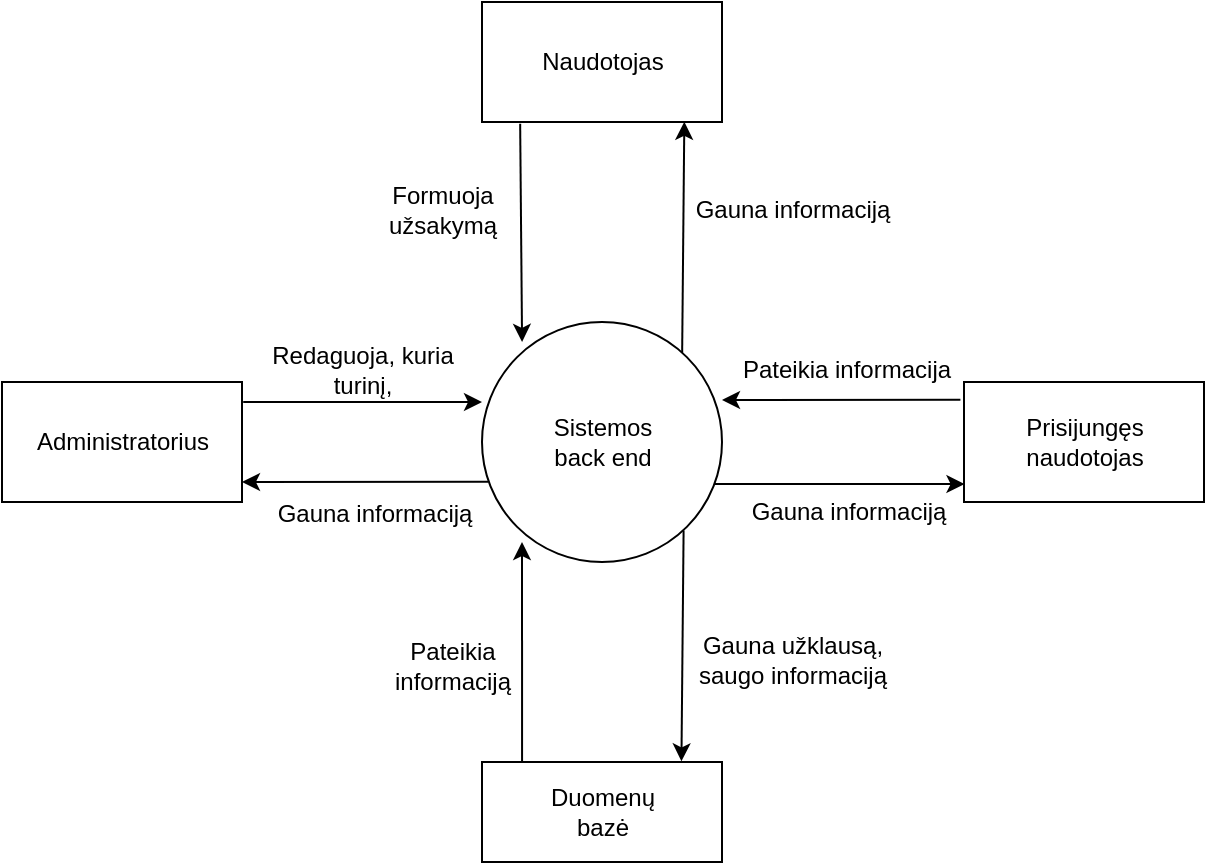 <mxfile>
    <diagram id="mzO_CvgGdJ5bJuFoguiS" name="Page-1">
        <mxGraphModel dx="369" dy="255" grid="1" gridSize="10" guides="1" tooltips="1" connect="1" arrows="1" fold="1" page="1" pageScale="1" pageWidth="850" pageHeight="1100" math="0" shadow="0">
            <root>
                <mxCell id="0"/>
                <mxCell id="1" parent="0"/>
                <mxCell id="9" style="edgeStyle=none;html=1;exitX=1.005;exitY=0.167;exitDx=0;exitDy=0;exitPerimeter=0;rounded=0;" parent="1" source="2" edge="1">
                    <mxGeometry relative="1" as="geometry">
                        <mxPoint x="240" y="200" as="targetPoint"/>
                    </mxGeometry>
                </mxCell>
                <mxCell id="2" value="Administratorius" style="html=1;dashed=0;whitespace=wrap;rounded=0;" parent="1" vertex="1">
                    <mxGeometry y="190" width="120" height="60" as="geometry"/>
                </mxCell>
                <mxCell id="8" style="edgeStyle=none;html=1;exitX=0.834;exitY=0.13;exitDx=0;exitDy=0;entryX=0.843;entryY=0.998;entryDx=0;entryDy=0;entryPerimeter=0;exitPerimeter=0;rounded=0;" parent="1" source="3" target="6" edge="1">
                    <mxGeometry relative="1" as="geometry"/>
                </mxCell>
                <mxCell id="10" style="edgeStyle=none;html=1;exitX=0.026;exitY=0.666;exitDx=0;exitDy=0;exitPerimeter=0;entryX=1;entryY=0.833;entryDx=0;entryDy=0;entryPerimeter=0;rounded=0;" parent="1" source="3" target="2" edge="1">
                    <mxGeometry relative="1" as="geometry">
                        <mxPoint x="130" y="240" as="targetPoint"/>
                    </mxGeometry>
                </mxCell>
                <mxCell id="12" style="edgeStyle=none;html=1;entryX=0.002;entryY=0.851;entryDx=0;entryDy=0;exitX=0.963;exitY=0.675;exitDx=0;exitDy=0;exitPerimeter=0;entryPerimeter=0;rounded=0;" parent="1" target="5" edge="1">
                    <mxGeometry relative="1" as="geometry">
                        <mxPoint x="355.32" y="241" as="sourcePoint"/>
                        <mxPoint x="460" y="241.84" as="targetPoint"/>
                    </mxGeometry>
                </mxCell>
                <mxCell id="16" style="edgeStyle=none;html=1;exitX=0.84;exitY=0.869;exitDx=0;exitDy=0;entryX=0.831;entryY=-0.007;entryDx=0;entryDy=0;entryPerimeter=0;exitPerimeter=0;rounded=0;" parent="1" source="3" target="14" edge="1">
                    <mxGeometry relative="1" as="geometry"/>
                </mxCell>
                <mxCell id="3" value="Sistemos&lt;br&gt;back end" style="shape=ellipse;html=1;dashed=0;whitespace=wrap;aspect=fixed;perimeter=ellipsePerimeter;rounded=0;" parent="1" vertex="1">
                    <mxGeometry x="240" y="160" width="120" height="120" as="geometry"/>
                </mxCell>
                <mxCell id="11" style="edgeStyle=none;html=1;exitX=-0.015;exitY=0.147;exitDx=0;exitDy=0;exitPerimeter=0;rounded=0;" parent="1" source="5" edge="1">
                    <mxGeometry relative="1" as="geometry">
                        <mxPoint x="360" y="199" as="targetPoint"/>
                    </mxGeometry>
                </mxCell>
                <mxCell id="5" value="Prisijungęs&lt;br&gt;naudotojas" style="html=1;dashed=0;whitespace=wrap;rounded=0;" parent="1" vertex="1">
                    <mxGeometry x="481" y="190" width="120" height="60" as="geometry"/>
                </mxCell>
                <mxCell id="7" style="edgeStyle=none;html=1;exitX=0.159;exitY=1.015;exitDx=0;exitDy=0;exitPerimeter=0;entryX=0.167;entryY=0.083;entryDx=0;entryDy=0;entryPerimeter=0;rounded=0;" parent="1" source="6" target="3" edge="1">
                    <mxGeometry relative="1" as="geometry">
                        <mxPoint x="260" y="150" as="targetPoint"/>
                    </mxGeometry>
                </mxCell>
                <mxCell id="6" value="Naudotojas" style="html=1;dashed=0;whitespace=wrap;rounded=0;" parent="1" vertex="1">
                    <mxGeometry x="240" width="120" height="60" as="geometry"/>
                </mxCell>
                <mxCell id="15" style="edgeStyle=none;html=1;exitX=0.167;exitY=0.018;exitDx=0;exitDy=0;exitPerimeter=0;rounded=0;" parent="1" source="14" edge="1">
                    <mxGeometry relative="1" as="geometry">
                        <mxPoint x="260" y="270" as="targetPoint"/>
                    </mxGeometry>
                </mxCell>
                <mxCell id="14" value="Duomenų&lt;br&gt;bazė" style="html=1;dashed=0;whitespace=wrap;rounded=0;" parent="1" vertex="1">
                    <mxGeometry x="240" y="380" width="120" height="50" as="geometry"/>
                </mxCell>
                <mxCell id="18" value="Pateikia &lt;br&gt;informaciją" style="text;html=1;align=center;verticalAlign=middle;resizable=0;points=[];autosize=1;strokeColor=none;fillColor=none;labelBackgroundColor=default;spacing=2;rounded=0;" parent="1" vertex="1">
                    <mxGeometry x="185" y="312" width="80" height="40" as="geometry"/>
                </mxCell>
                <mxCell id="19" value="Redaguoja, kuria &lt;br&gt;turinį," style="text;html=1;align=center;verticalAlign=middle;resizable=0;points=[];autosize=1;strokeColor=none;fillColor=none;labelBorderColor=none;labelBackgroundColor=default;rounded=0;" parent="1" vertex="1">
                    <mxGeometry x="125" y="164" width="110" height="40" as="geometry"/>
                </mxCell>
                <mxCell id="20" value="Gauna užklausą,&lt;br&gt;saugo informaciją" style="text;html=1;align=center;verticalAlign=middle;resizable=0;points=[];autosize=1;strokeColor=none;fillColor=none;labelBackgroundColor=default;spacing=2;rounded=0;" parent="1" vertex="1">
                    <mxGeometry x="335" y="309" width="120" height="40" as="geometry"/>
                </mxCell>
                <mxCell id="21" value="Gauna informaciją" style="text;html=1;align=center;verticalAlign=middle;resizable=0;points=[];autosize=1;strokeColor=none;fillColor=none;labelBorderColor=none;labelBackgroundColor=default;rounded=0;" parent="1" vertex="1">
                    <mxGeometry x="126" y="241" width="120" height="30" as="geometry"/>
                </mxCell>
                <mxCell id="22" value="Gauna informaciją" style="text;html=1;align=center;verticalAlign=middle;resizable=0;points=[];autosize=1;strokeColor=none;fillColor=none;labelBorderColor=none;labelBackgroundColor=default;rounded=0;" parent="1" vertex="1">
                    <mxGeometry x="363" y="240" width="120" height="30" as="geometry"/>
                </mxCell>
                <mxCell id="23" value="Gauna informaciją" style="text;html=1;align=center;verticalAlign=middle;resizable=0;points=[];autosize=1;strokeColor=none;fillColor=none;labelBorderColor=none;labelBackgroundColor=default;rounded=0;" parent="1" vertex="1">
                    <mxGeometry x="335" y="89" width="120" height="30" as="geometry"/>
                </mxCell>
                <mxCell id="24" value="Formuoja&lt;br&gt;užsakymą" style="text;html=1;align=center;verticalAlign=middle;resizable=0;points=[];autosize=1;strokeColor=none;fillColor=none;labelBorderColor=none;labelBackgroundColor=default;rounded=0;" parent="1" vertex="1">
                    <mxGeometry x="180" y="84" width="80" height="40" as="geometry"/>
                </mxCell>
                <mxCell id="25" value="Pateikia informacija" style="text;html=1;align=center;verticalAlign=middle;resizable=0;points=[];autosize=1;strokeColor=none;fillColor=none;labelBorderColor=none;labelBackgroundColor=default;rounded=0;" parent="1" vertex="1">
                    <mxGeometry x="357" y="169" width="130" height="30" as="geometry"/>
                </mxCell>
            </root>
        </mxGraphModel>
    </diagram>
</mxfile>